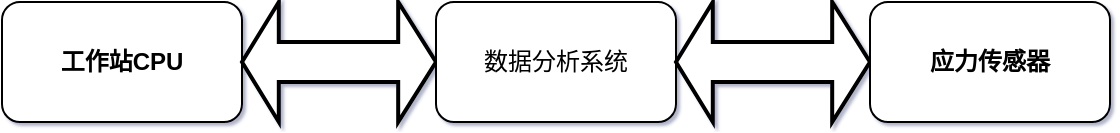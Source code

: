 <mxfile version="14.5.3" type="github">
  <diagram id="prtHgNgQTEPvFCAcTncT" name="Page-1">
    <mxGraphModel dx="981" dy="526" grid="1" gridSize="10" guides="1" tooltips="1" connect="1" arrows="1" fold="1" page="1" pageScale="1" pageWidth="827" pageHeight="1169" background="none" math="0" shadow="1">
      <root>
        <mxCell id="0" />
        <mxCell id="1" parent="0" />
        <mxCell id="fz3NmA5BbuxBCcrhVya9-7" value="&lt;b&gt;工作站CPU&lt;/b&gt;" style="whiteSpace=wrap;html=1;rounded=1;" vertex="1" parent="1">
          <mxGeometry x="280" y="240" width="120" height="60" as="geometry" />
        </mxCell>
        <mxCell id="fz3NmA5BbuxBCcrhVya9-8" value="" style="shape=mxgraph.arrows.slender_two_way_arrow;html=1;verticalLabelPosition=bottom;verticalAlign=top;strokeWidth=2;strokeColor=#000000;rounded=1;fontStyle=0;labelBackgroundColor=none;whiteSpace=wrap;" vertex="1" parent="1">
          <mxGeometry x="400" y="240" width="97" height="60" as="geometry" />
        </mxCell>
        <mxCell id="fz3NmA5BbuxBCcrhVya9-9" value="数据分析系统" style="whiteSpace=wrap;html=1;rounded=1;" vertex="1" parent="1">
          <mxGeometry x="497" y="240" width="120" height="60" as="geometry" />
        </mxCell>
        <mxCell id="fz3NmA5BbuxBCcrhVya9-10" value="" style="shape=mxgraph.arrows.slender_two_way_arrow;html=1;verticalLabelPosition=bottom;verticalAlign=top;strokeWidth=2;strokeColor=#000000;rounded=1;fontStyle=0;labelBackgroundColor=none;whiteSpace=wrap;" vertex="1" parent="1">
          <mxGeometry x="617" y="240" width="97" height="60" as="geometry" />
        </mxCell>
        <mxCell id="fz3NmA5BbuxBCcrhVya9-11" value="应力传感器" style="whiteSpace=wrap;html=1;rounded=1;fontStyle=1" vertex="1" parent="1">
          <mxGeometry x="714" y="240" width="120" height="60" as="geometry" />
        </mxCell>
      </root>
    </mxGraphModel>
  </diagram>
</mxfile>
